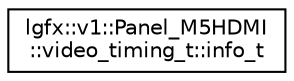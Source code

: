 digraph "Graphical Class Hierarchy"
{
 // LATEX_PDF_SIZE
  edge [fontname="Helvetica",fontsize="10",labelfontname="Helvetica",labelfontsize="10"];
  node [fontname="Helvetica",fontsize="10",shape=record];
  rankdir="LR";
  Node0 [label="lgfx::v1::Panel_M5HDMI\l::video_timing_t::info_t",height=0.2,width=0.4,color="black", fillcolor="white", style="filled",URL="$d9/d10/structlgfx_1_1v1_1_1Panel__M5HDMI_1_1video__timing__t_1_1info__t.html",tooltip=" "];
}
